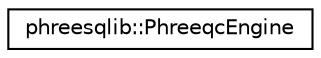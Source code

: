 digraph "Graphical Class Hierarchy"
{
 // LATEX_PDF_SIZE
  edge [fontname="Helvetica",fontsize="10",labelfontname="Helvetica",labelfontsize="10"];
  node [fontname="Helvetica",fontsize="10",shape=record];
  rankdir="LR";
  Node0 [label="phreesqlib::PhreeqcEngine",height=0.2,width=0.4,color="black", fillcolor="white", style="filled",URL="$classphreesqlib_1_1PhreeqcEngine.html",tooltip="The PhreeqcEngine class."];
}
